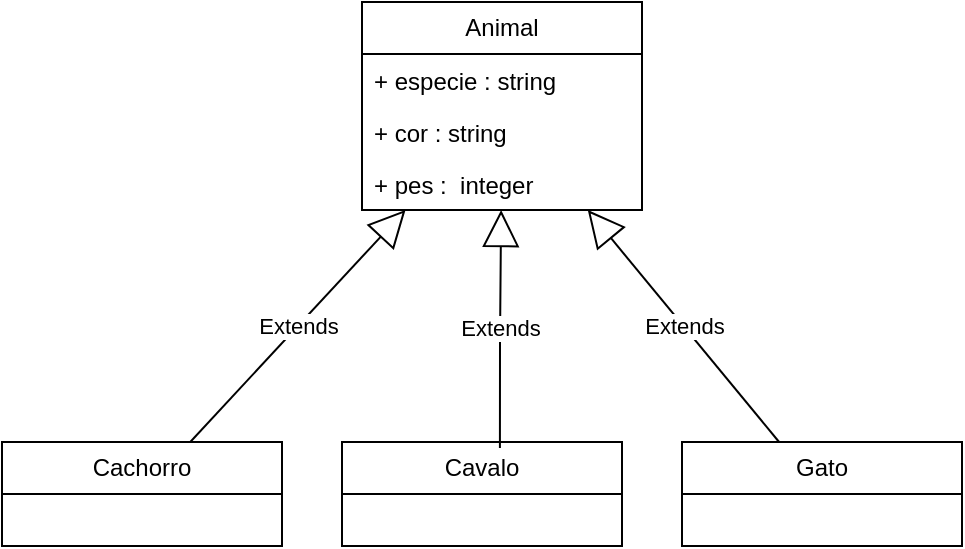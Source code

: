 <mxfile version="21.3.8" type="device">
  <diagram name="Página-1" id="vMtsRVQkCmB1BBz2W8al">
    <mxGraphModel dx="880" dy="483" grid="1" gridSize="10" guides="1" tooltips="1" connect="1" arrows="1" fold="1" page="1" pageScale="1" pageWidth="827" pageHeight="1169" math="0" shadow="0">
      <root>
        <mxCell id="0" />
        <mxCell id="1" parent="0" />
        <mxCell id="pIoFBUvrqUm3L_oKD52E-5" value="Animal" style="swimlane;fontStyle=0;childLayout=stackLayout;horizontal=1;startSize=26;fillColor=none;horizontalStack=0;resizeParent=1;resizeParentMax=0;resizeLast=0;collapsible=1;marginBottom=0;whiteSpace=wrap;html=1;" vertex="1" parent="1">
          <mxGeometry x="380" y="170" width="140" height="104" as="geometry" />
        </mxCell>
        <mxCell id="pIoFBUvrqUm3L_oKD52E-6" value="+ especie : string" style="text;strokeColor=none;fillColor=none;align=left;verticalAlign=top;spacingLeft=4;spacingRight=4;overflow=hidden;rotatable=0;points=[[0,0.5],[1,0.5]];portConstraint=eastwest;whiteSpace=wrap;html=1;" vertex="1" parent="pIoFBUvrqUm3L_oKD52E-5">
          <mxGeometry y="26" width="140" height="26" as="geometry" />
        </mxCell>
        <mxCell id="pIoFBUvrqUm3L_oKD52E-7" value="+ cor : string" style="text;strokeColor=none;fillColor=none;align=left;verticalAlign=top;spacingLeft=4;spacingRight=4;overflow=hidden;rotatable=0;points=[[0,0.5],[1,0.5]];portConstraint=eastwest;whiteSpace=wrap;html=1;" vertex="1" parent="pIoFBUvrqUm3L_oKD52E-5">
          <mxGeometry y="52" width="140" height="26" as="geometry" />
        </mxCell>
        <mxCell id="pIoFBUvrqUm3L_oKD52E-8" value="+ pes :&amp;nbsp; integer" style="text;strokeColor=none;fillColor=none;align=left;verticalAlign=top;spacingLeft=4;spacingRight=4;overflow=hidden;rotatable=0;points=[[0,0.5],[1,0.5]];portConstraint=eastwest;whiteSpace=wrap;html=1;" vertex="1" parent="pIoFBUvrqUm3L_oKD52E-5">
          <mxGeometry y="78" width="140" height="26" as="geometry" />
        </mxCell>
        <mxCell id="pIoFBUvrqUm3L_oKD52E-11" value="Cachorro" style="swimlane;fontStyle=0;childLayout=stackLayout;horizontal=1;startSize=26;fillColor=none;horizontalStack=0;resizeParent=1;resizeParentMax=0;resizeLast=0;collapsible=1;marginBottom=0;whiteSpace=wrap;html=1;" vertex="1" parent="1">
          <mxGeometry x="200" y="390" width="140" height="52" as="geometry" />
        </mxCell>
        <mxCell id="pIoFBUvrqUm3L_oKD52E-29" value="Cavalo" style="swimlane;fontStyle=0;childLayout=stackLayout;horizontal=1;startSize=26;fillColor=none;horizontalStack=0;resizeParent=1;resizeParentMax=0;resizeLast=0;collapsible=1;marginBottom=0;whiteSpace=wrap;html=1;" vertex="1" parent="1">
          <mxGeometry x="370" y="390" width="140" height="52" as="geometry" />
        </mxCell>
        <mxCell id="pIoFBUvrqUm3L_oKD52E-37" value="Gato" style="swimlane;fontStyle=0;childLayout=stackLayout;horizontal=1;startSize=26;fillColor=none;horizontalStack=0;resizeParent=1;resizeParentMax=0;resizeLast=0;collapsible=1;marginBottom=0;whiteSpace=wrap;html=1;" vertex="1" parent="1">
          <mxGeometry x="540" y="390" width="140" height="52" as="geometry" />
        </mxCell>
        <mxCell id="pIoFBUvrqUm3L_oKD52E-50" value="Extends" style="endArrow=block;endSize=16;endFill=0;html=1;rounded=0;exitX=0.564;exitY=0.058;exitDx=0;exitDy=0;exitPerimeter=0;" edge="1" parent="1" source="pIoFBUvrqUm3L_oKD52E-29" target="pIoFBUvrqUm3L_oKD52E-5">
          <mxGeometry x="0.008" width="160" relative="1" as="geometry">
            <mxPoint x="370" y="280" as="sourcePoint" />
            <mxPoint x="530" y="280" as="targetPoint" />
            <Array as="points">
              <mxPoint x="449" y="340" />
            </Array>
            <mxPoint as="offset" />
          </mxGeometry>
        </mxCell>
        <mxCell id="pIoFBUvrqUm3L_oKD52E-51" value="Extends" style="endArrow=block;endSize=16;endFill=0;html=1;rounded=0;" edge="1" parent="1" source="pIoFBUvrqUm3L_oKD52E-37" target="pIoFBUvrqUm3L_oKD52E-5">
          <mxGeometry width="160" relative="1" as="geometry">
            <mxPoint x="500" y="340" as="sourcePoint" />
            <mxPoint x="660" y="340" as="targetPoint" />
          </mxGeometry>
        </mxCell>
        <mxCell id="pIoFBUvrqUm3L_oKD52E-52" value="Extends" style="endArrow=block;endSize=16;endFill=0;html=1;rounded=0;" edge="1" parent="1" source="pIoFBUvrqUm3L_oKD52E-11" target="pIoFBUvrqUm3L_oKD52E-5">
          <mxGeometry width="160" relative="1" as="geometry">
            <mxPoint x="240" y="350" as="sourcePoint" />
            <mxPoint x="400" y="350" as="targetPoint" />
          </mxGeometry>
        </mxCell>
      </root>
    </mxGraphModel>
  </diagram>
</mxfile>
